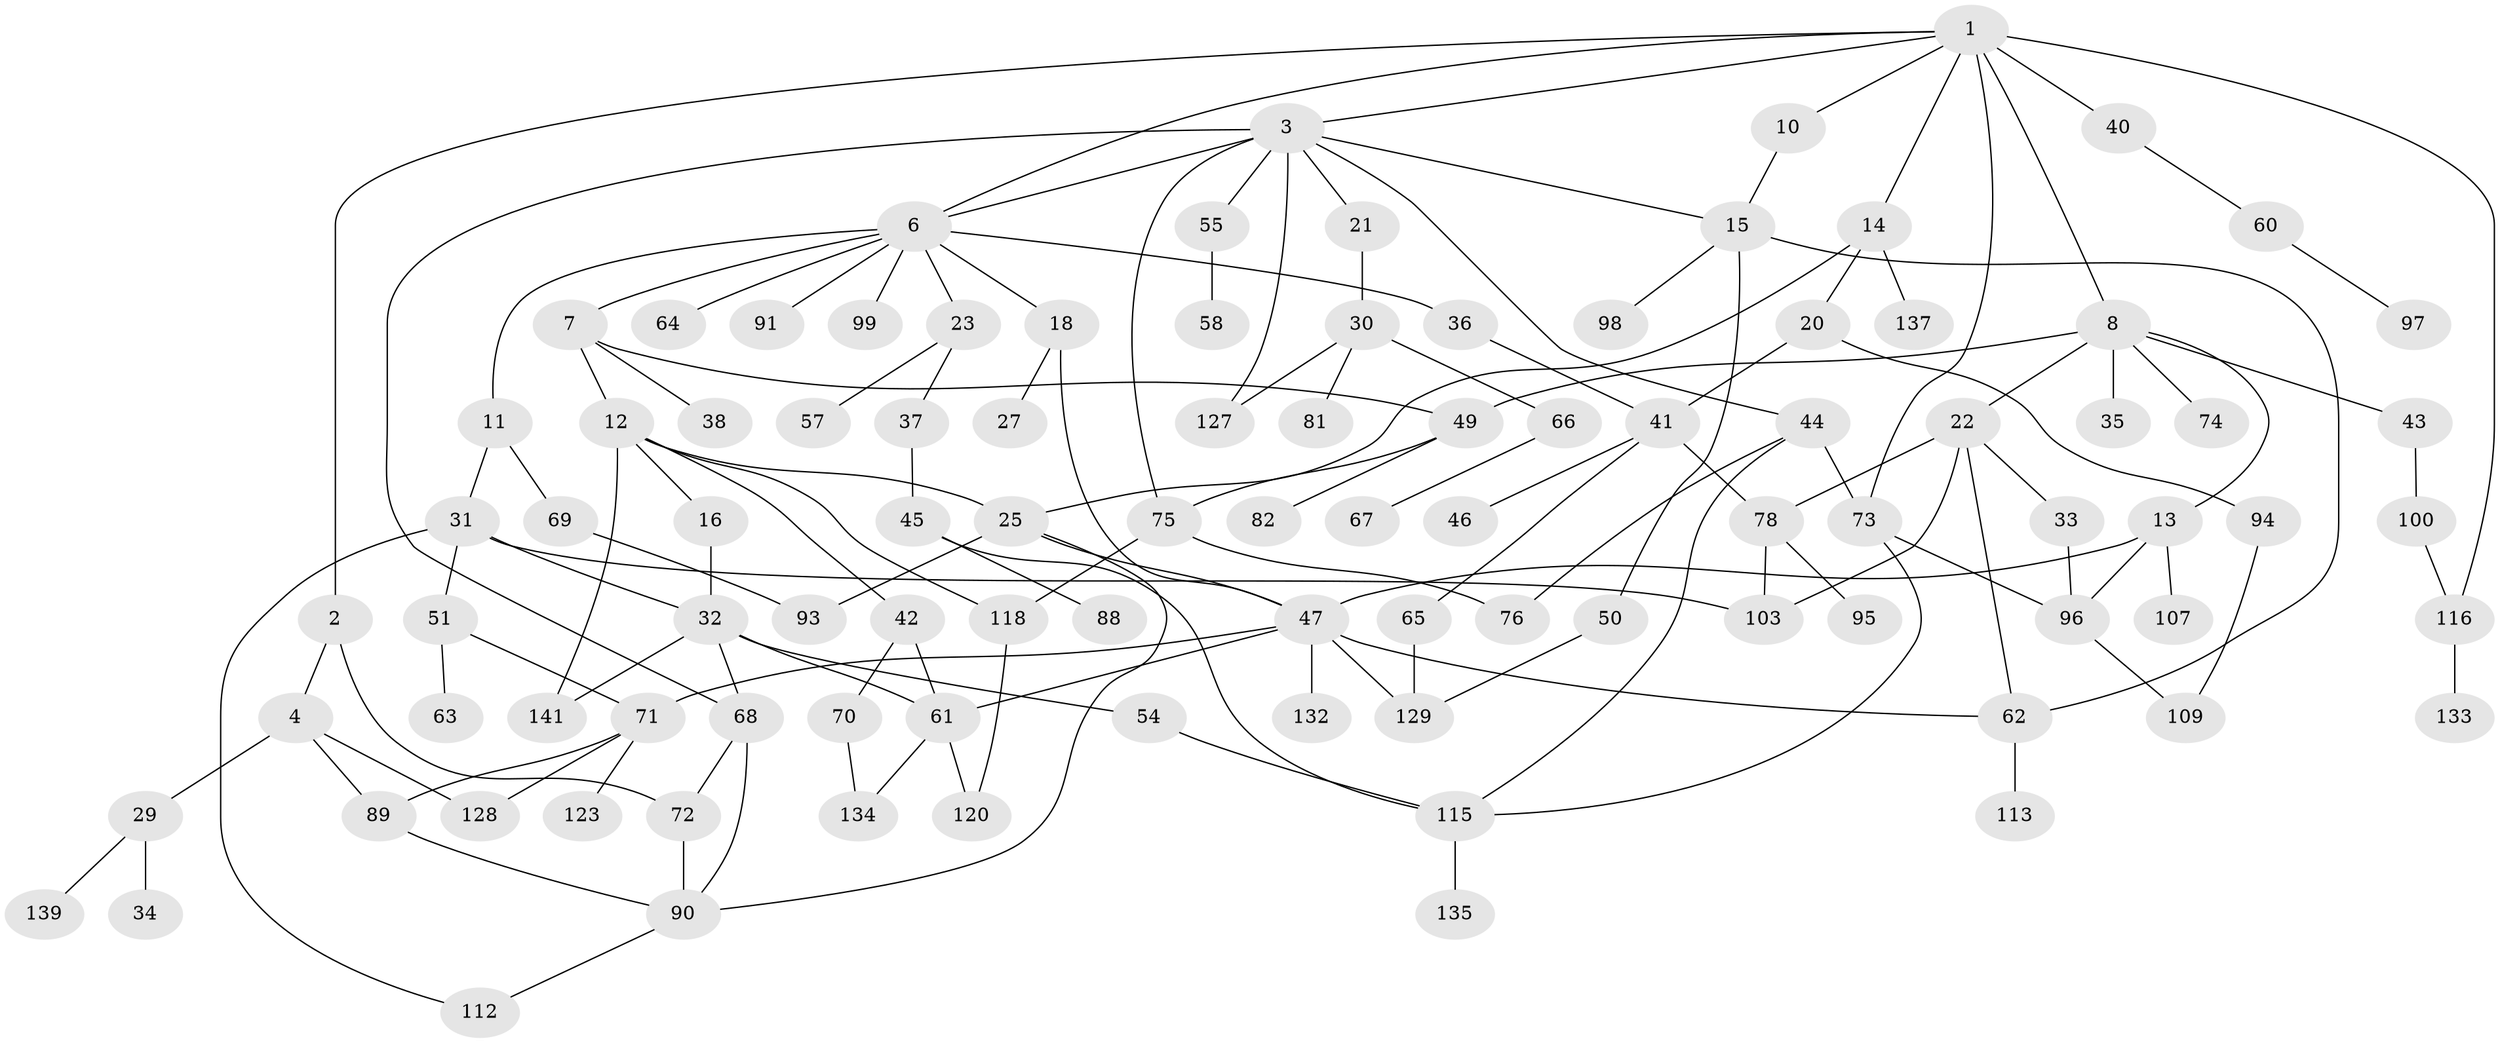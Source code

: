 // original degree distribution, {8: 0.013986013986013986, 3: 0.22377622377622378, 6: 0.013986013986013986, 4: 0.14685314685314685, 5: 0.055944055944055944, 2: 0.27972027972027974, 7: 0.006993006993006993, 1: 0.25874125874125875}
// Generated by graph-tools (version 1.1) at 2025/41/03/06/25 10:41:25]
// undirected, 98 vertices, 139 edges
graph export_dot {
graph [start="1"]
  node [color=gray90,style=filled];
  1 [super="+5"];
  2;
  3 [super="+24"];
  4 [super="+122"];
  6 [super="+19"];
  7;
  8 [super="+9"];
  10;
  11;
  12 [super="+59"];
  13;
  14 [super="+17"];
  15 [super="+26"];
  16;
  18;
  20 [super="+85"];
  21;
  22;
  23 [super="+28"];
  25 [super="+80"];
  27;
  29 [super="+39"];
  30 [super="+56"];
  31 [super="+53"];
  32 [super="+48"];
  33 [super="+52"];
  34;
  35;
  36;
  37 [super="+124"];
  38;
  40 [super="+131"];
  41 [super="+102"];
  42;
  43;
  44 [super="+119"];
  45 [super="+83"];
  46 [super="+84"];
  47 [super="+86"];
  49 [super="+114"];
  50;
  51;
  54 [super="+143"];
  55;
  57;
  58;
  60;
  61 [super="+77"];
  62 [super="+79"];
  63;
  64;
  65 [super="+125"];
  66 [super="+111"];
  67;
  68 [super="+110"];
  69 [super="+121"];
  70 [super="+138"];
  71 [super="+87"];
  72 [super="+117"];
  73;
  74;
  75 [super="+92"];
  76;
  78 [super="+104"];
  81;
  82;
  88;
  89 [super="+108"];
  90 [super="+142"];
  91;
  93;
  94;
  95;
  96 [super="+105"];
  97;
  98;
  99;
  100 [super="+101"];
  103 [super="+106"];
  107;
  109;
  112;
  113;
  115 [super="+126"];
  116 [super="+130"];
  118 [super="+140"];
  120;
  123;
  127;
  128 [super="+136"];
  129;
  132;
  133;
  134;
  135;
  137;
  139;
  141;
  1 -- 2;
  1 -- 3;
  1 -- 8;
  1 -- 10;
  1 -- 73;
  1 -- 116;
  1 -- 40 [weight=2];
  1 -- 6;
  1 -- 14;
  2 -- 4;
  2 -- 72;
  3 -- 15;
  3 -- 21;
  3 -- 55;
  3 -- 44;
  3 -- 127;
  3 -- 75;
  3 -- 6;
  3 -- 68;
  4 -- 29;
  4 -- 128;
  4 -- 89;
  6 -- 7;
  6 -- 11;
  6 -- 18;
  6 -- 23;
  6 -- 64;
  6 -- 99;
  6 -- 91;
  6 -- 36;
  7 -- 12;
  7 -- 38;
  7 -- 49;
  8 -- 49;
  8 -- 74;
  8 -- 35;
  8 -- 22;
  8 -- 43;
  8 -- 13;
  10 -- 15;
  11 -- 31;
  11 -- 69;
  12 -- 16;
  12 -- 25;
  12 -- 42;
  12 -- 118;
  12 -- 141;
  13 -- 96 [weight=2];
  13 -- 107;
  13 -- 47;
  14 -- 137;
  14 -- 20;
  14 -- 25;
  15 -- 50;
  15 -- 98;
  15 -- 62;
  16 -- 32;
  18 -- 27;
  18 -- 47;
  20 -- 94;
  20 -- 41;
  21 -- 30;
  22 -- 33;
  22 -- 62;
  22 -- 103;
  22 -- 78;
  23 -- 57;
  23 -- 37;
  25 -- 90;
  25 -- 93;
  25 -- 47;
  29 -- 34;
  29 -- 139;
  30 -- 66;
  30 -- 81;
  30 -- 127;
  31 -- 51;
  31 -- 112;
  31 -- 32;
  31 -- 103;
  32 -- 61;
  32 -- 68;
  32 -- 54;
  32 -- 141;
  33 -- 96;
  36 -- 41;
  37 -- 45;
  40 -- 60;
  41 -- 46;
  41 -- 65;
  41 -- 78;
  42 -- 70;
  42 -- 61;
  43 -- 100;
  44 -- 76;
  44 -- 115;
  44 -- 73;
  45 -- 88;
  45 -- 115;
  47 -- 71;
  47 -- 132;
  47 -- 61;
  47 -- 129;
  47 -- 62;
  49 -- 75;
  49 -- 82;
  50 -- 129;
  51 -- 63;
  51 -- 71;
  54 -- 115;
  55 -- 58;
  60 -- 97;
  61 -- 120;
  61 -- 134;
  62 -- 113;
  65 -- 129;
  66 -- 67;
  68 -- 72;
  68 -- 90;
  69 -- 93;
  70 -- 134;
  71 -- 123;
  71 -- 128;
  71 -- 89;
  72 -- 90;
  73 -- 115;
  73 -- 96;
  75 -- 76;
  75 -- 118;
  78 -- 95;
  78 -- 103;
  89 -- 90;
  90 -- 112;
  94 -- 109;
  96 -- 109;
  100 -- 116;
  115 -- 135;
  116 -- 133;
  118 -- 120;
}
